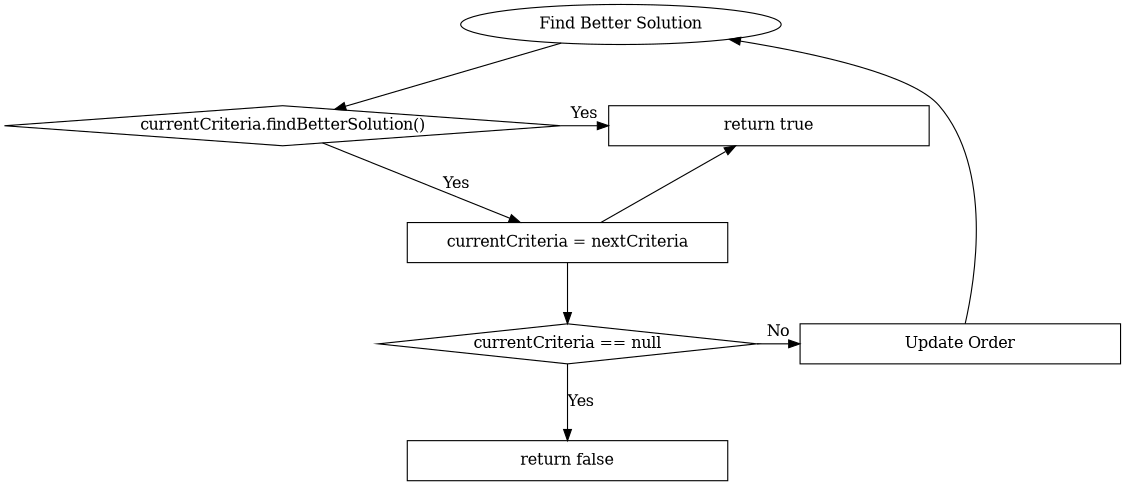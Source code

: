 digraph ProductOrder
{
	ranksep=.75; size = "7.5,7.5"
	rankdir="TB"
	node[width = 4, shape = rect]
	s [label = "Find Better Solution", shape = ellipse]
	fb [label = "currentCriteria.findBetterSolution()", shape = diamond]
	inc [label = "currentCriteria = nextCriteria"]
	cc [label = "currentCriteria == null", shape = diamond]
	false [label = "return false"]
	true [label = "return true"]
	uo [label = "Update Order"]
	
	
	edge[weight = 100]
	s -> fb
	
	fb -> inc [label = "Yes"]
	inc -> true
	inc -> cc
	cc -> false [label = "Yes"]
	
	
	
	fb -> true [label = "Yes"]
	cc -> uo [label = "No"]
	uo -> s
	
	{rank = same;fb;true;}
	{rank = same;cc;uo;}
}

